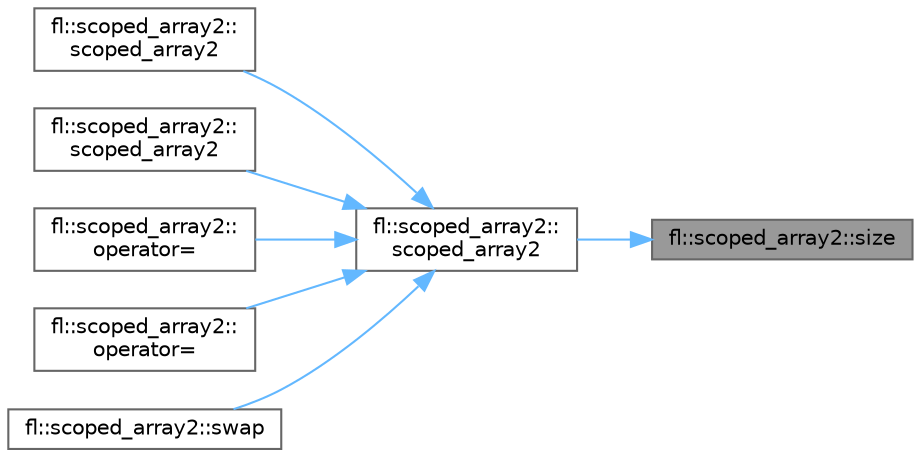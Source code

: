 digraph "fl::scoped_array2::size"
{
 // INTERACTIVE_SVG=YES
 // LATEX_PDF_SIZE
  bgcolor="transparent";
  edge [fontname=Helvetica,fontsize=10,labelfontname=Helvetica,labelfontsize=10];
  node [fontname=Helvetica,fontsize=10,shape=box,height=0.2,width=0.4];
  rankdir="RL";
  Node1 [id="Node000001",label="fl::scoped_array2::size",height=0.2,width=0.4,color="gray40", fillcolor="grey60", style="filled", fontcolor="black",tooltip=" "];
  Node1 -> Node2 [id="edge1_Node000001_Node000002",dir="back",color="steelblue1",style="solid",tooltip=" "];
  Node2 [id="Node000002",label="fl::scoped_array2::\lscoped_array2",height=0.2,width=0.4,color="grey40", fillcolor="white", style="filled",URL="$d1/d56/classfl_1_1scoped__array2_a2866b0ba9b3a8268b44ad0de0d7b8b17.html#a2866b0ba9b3a8268b44ad0de0d7b8b17",tooltip=" "];
  Node2 -> Node3 [id="edge2_Node000002_Node000003",dir="back",color="steelblue1",style="solid",tooltip=" "];
  Node3 [id="Node000003",label="fl::scoped_array2::\lscoped_array2",height=0.2,width=0.4,color="grey40", fillcolor="white", style="filled",URL="$d1/d56/classfl_1_1scoped__array2_a5487117e012ed9079b7796482761a3b6.html#a5487117e012ed9079b7796482761a3b6",tooltip=" "];
  Node2 -> Node4 [id="edge3_Node000002_Node000004",dir="back",color="steelblue1",style="solid",tooltip=" "];
  Node4 [id="Node000004",label="fl::scoped_array2::\lscoped_array2",height=0.2,width=0.4,color="grey40", fillcolor="white", style="filled",URL="$d1/d56/classfl_1_1scoped__array2_aba447cedd921a550d5d3d424390b4c24.html#aba447cedd921a550d5d3d424390b4c24",tooltip=" "];
  Node2 -> Node5 [id="edge4_Node000002_Node000005",dir="back",color="steelblue1",style="solid",tooltip=" "];
  Node5 [id="Node000005",label="fl::scoped_array2::\loperator=",height=0.2,width=0.4,color="grey40", fillcolor="white", style="filled",URL="$d1/d56/classfl_1_1scoped__array2_a9043e2c7f02b0759bc1df4fae91197b4.html#a9043e2c7f02b0759bc1df4fae91197b4",tooltip=" "];
  Node2 -> Node6 [id="edge5_Node000002_Node000006",dir="back",color="steelblue1",style="solid",tooltip=" "];
  Node6 [id="Node000006",label="fl::scoped_array2::\loperator=",height=0.2,width=0.4,color="grey40", fillcolor="white", style="filled",URL="$d1/d56/classfl_1_1scoped__array2_af9e8a64d1c32236b1c54a8163f314a95.html#af9e8a64d1c32236b1c54a8163f314a95",tooltip=" "];
  Node2 -> Node7 [id="edge6_Node000002_Node000007",dir="back",color="steelblue1",style="solid",tooltip=" "];
  Node7 [id="Node000007",label="fl::scoped_array2::swap",height=0.2,width=0.4,color="grey40", fillcolor="white", style="filled",URL="$d1/d56/classfl_1_1scoped__array2_a963e212781d69c0cac80983edd9cd6fb.html#a963e212781d69c0cac80983edd9cd6fb",tooltip=" "];
}
